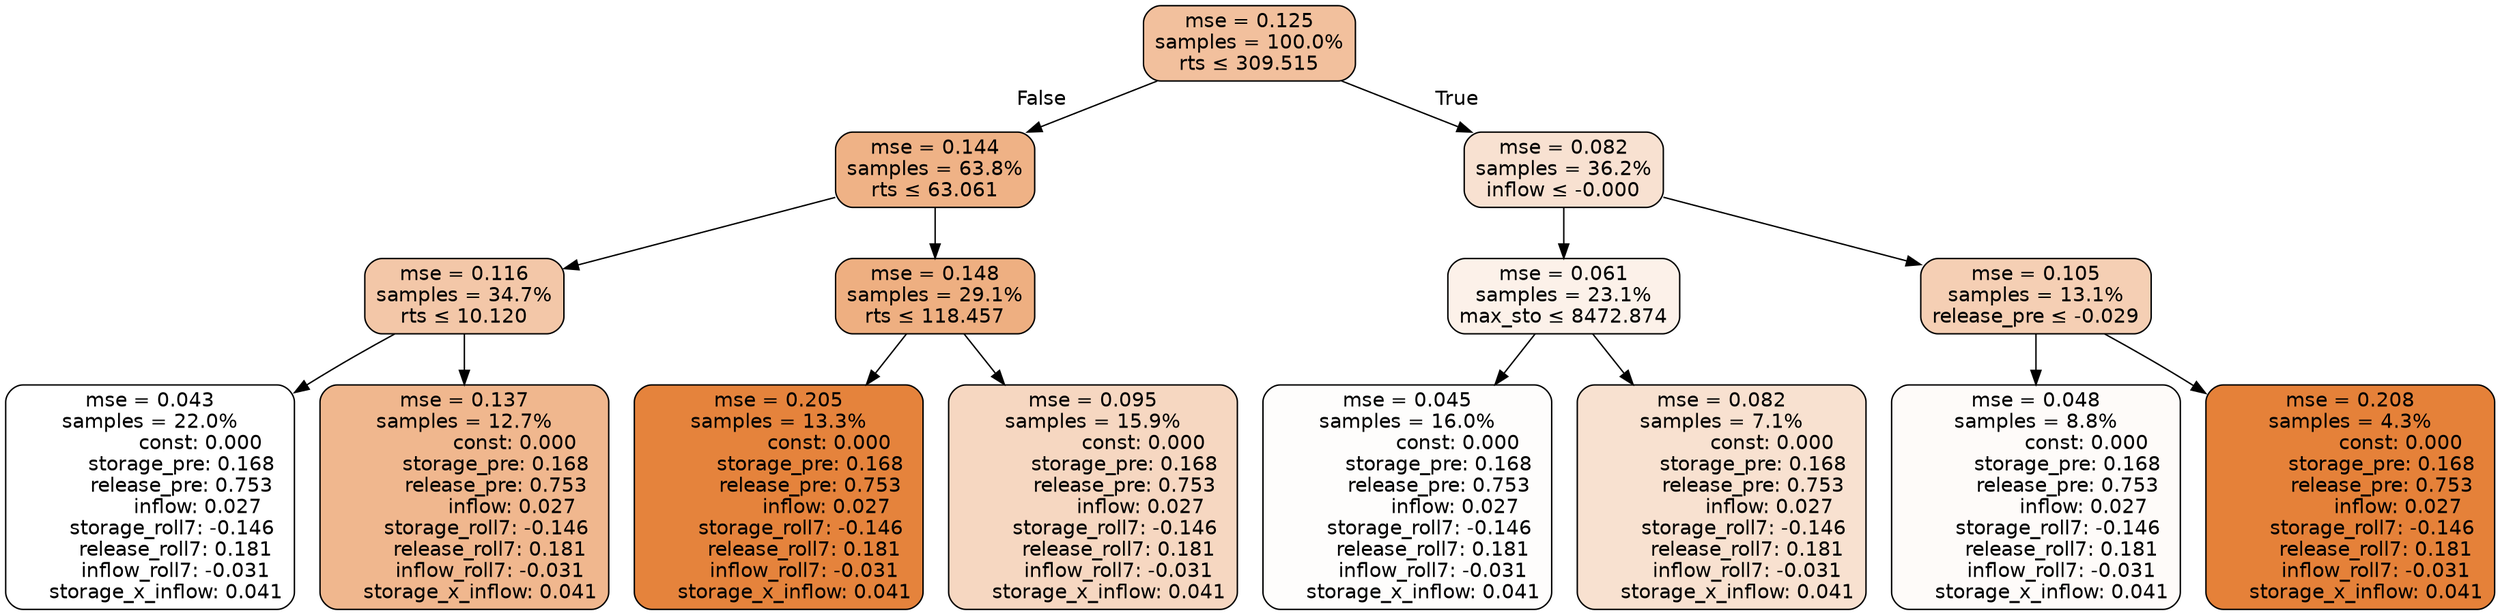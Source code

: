 digraph tree {
node [shape=rectangle, style="filled, rounded", color="black", fontname=helvetica] ;
edge [fontname=helvetica] ;
	"0" [label="mse = 0.125
samples = 100.0%
rts &le; 309.515", fillcolor="#f2c09d"]
	"1" [label="mse = 0.144
samples = 63.8%
rts &le; 63.061", fillcolor="#efb286"]
	"2" [label="mse = 0.116
samples = 34.7%
rts &le; 10.120", fillcolor="#f3c7a8"]
	"3" [label="mse = 0.043
samples = 22.0%
                const: 0.000
          storage_pre: 0.168
          release_pre: 0.753
               inflow: 0.027
       storage_roll7: -0.146
        release_roll7: 0.181
        inflow_roll7: -0.031
     storage_x_inflow: 0.041", fillcolor="#ffffff"]
	"4" [label="mse = 0.137
samples = 12.7%
                const: 0.000
          storage_pre: 0.168
          release_pre: 0.753
               inflow: 0.027
       storage_roll7: -0.146
        release_roll7: 0.181
        inflow_roll7: -0.031
     storage_x_inflow: 0.041", fillcolor="#f0b78e"]
	"5" [label="mse = 0.148
samples = 29.1%
rts &le; 118.457", fillcolor="#eeaf81"]
	"6" [label="mse = 0.205
samples = 13.3%
                const: 0.000
          storage_pre: 0.168
          release_pre: 0.753
               inflow: 0.027
       storage_roll7: -0.146
        release_roll7: 0.181
        inflow_roll7: -0.031
     storage_x_inflow: 0.041", fillcolor="#e5833c"]
	"7" [label="mse = 0.095
samples = 15.9%
                const: 0.000
          storage_pre: 0.168
          release_pre: 0.753
               inflow: 0.027
       storage_roll7: -0.146
        release_roll7: 0.181
        inflow_roll7: -0.031
     storage_x_inflow: 0.041", fillcolor="#f6d7c1"]
	"8" [label="mse = 0.082
samples = 36.2%
inflow &le; -0.000", fillcolor="#f8e1d1"]
	"9" [label="mse = 0.061
samples = 23.1%
max_sto &le; 8472.874", fillcolor="#fcf1e9"]
	"10" [label="mse = 0.045
samples = 16.0%
                const: 0.000
          storage_pre: 0.168
          release_pre: 0.753
               inflow: 0.027
       storage_roll7: -0.146
        release_roll7: 0.181
        inflow_roll7: -0.031
     storage_x_inflow: 0.041", fillcolor="#fefdfc"]
	"11" [label="mse = 0.082
samples = 7.1%
                const: 0.000
          storage_pre: 0.168
          release_pre: 0.753
               inflow: 0.027
       storage_roll7: -0.146
        release_roll7: 0.181
        inflow_roll7: -0.031
     storage_x_inflow: 0.041", fillcolor="#f8e1d0"]
	"12" [label="mse = 0.105
samples = 13.1%
release_pre &le; -0.029", fillcolor="#f5cfb4"]
	"13" [label="mse = 0.048
samples = 8.8%
                const: 0.000
          storage_pre: 0.168
          release_pre: 0.753
               inflow: 0.027
       storage_roll7: -0.146
        release_roll7: 0.181
        inflow_roll7: -0.031
     storage_x_inflow: 0.041", fillcolor="#fefbf9"]
	"14" [label="mse = 0.208
samples = 4.3%
                const: 0.000
          storage_pre: 0.168
          release_pre: 0.753
               inflow: 0.027
       storage_roll7: -0.146
        release_roll7: 0.181
        inflow_roll7: -0.031
     storage_x_inflow: 0.041", fillcolor="#e58139"]

	"0" -> "1" [labeldistance=2.5, labelangle=45, headlabel="False"]
	"1" -> "2"
	"2" -> "3"
	"2" -> "4"
	"1" -> "5"
	"5" -> "6"
	"5" -> "7"
	"0" -> "8" [labeldistance=2.5, labelangle=-45, headlabel="True"]
	"8" -> "9"
	"9" -> "10"
	"9" -> "11"
	"8" -> "12"
	"12" -> "13"
	"12" -> "14"
}